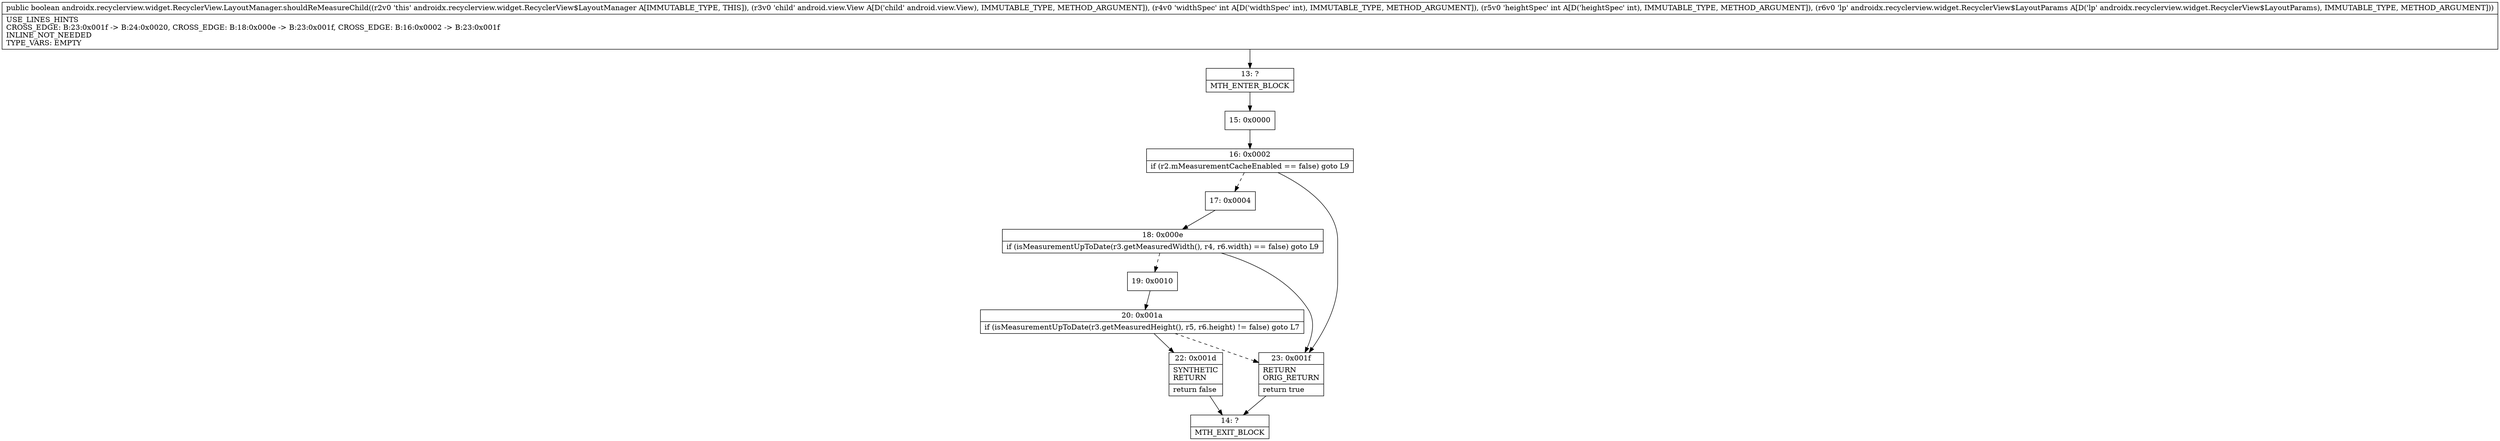 digraph "CFG forandroidx.recyclerview.widget.RecyclerView.LayoutManager.shouldReMeasureChild(Landroid\/view\/View;IILandroidx\/recyclerview\/widget\/RecyclerView$LayoutParams;)Z" {
Node_13 [shape=record,label="{13\:\ ?|MTH_ENTER_BLOCK\l}"];
Node_15 [shape=record,label="{15\:\ 0x0000}"];
Node_16 [shape=record,label="{16\:\ 0x0002|if (r2.mMeasurementCacheEnabled == false) goto L9\l}"];
Node_17 [shape=record,label="{17\:\ 0x0004}"];
Node_18 [shape=record,label="{18\:\ 0x000e|if (isMeasurementUpToDate(r3.getMeasuredWidth(), r4, r6.width) == false) goto L9\l}"];
Node_19 [shape=record,label="{19\:\ 0x0010}"];
Node_20 [shape=record,label="{20\:\ 0x001a|if (isMeasurementUpToDate(r3.getMeasuredHeight(), r5, r6.height) != false) goto L7\l}"];
Node_22 [shape=record,label="{22\:\ 0x001d|SYNTHETIC\lRETURN\l|return false\l}"];
Node_14 [shape=record,label="{14\:\ ?|MTH_EXIT_BLOCK\l}"];
Node_23 [shape=record,label="{23\:\ 0x001f|RETURN\lORIG_RETURN\l|return true\l}"];
MethodNode[shape=record,label="{public boolean androidx.recyclerview.widget.RecyclerView.LayoutManager.shouldReMeasureChild((r2v0 'this' androidx.recyclerview.widget.RecyclerView$LayoutManager A[IMMUTABLE_TYPE, THIS]), (r3v0 'child' android.view.View A[D('child' android.view.View), IMMUTABLE_TYPE, METHOD_ARGUMENT]), (r4v0 'widthSpec' int A[D('widthSpec' int), IMMUTABLE_TYPE, METHOD_ARGUMENT]), (r5v0 'heightSpec' int A[D('heightSpec' int), IMMUTABLE_TYPE, METHOD_ARGUMENT]), (r6v0 'lp' androidx.recyclerview.widget.RecyclerView$LayoutParams A[D('lp' androidx.recyclerview.widget.RecyclerView$LayoutParams), IMMUTABLE_TYPE, METHOD_ARGUMENT]))  | USE_LINES_HINTS\lCROSS_EDGE: B:23:0x001f \-\> B:24:0x0020, CROSS_EDGE: B:18:0x000e \-\> B:23:0x001f, CROSS_EDGE: B:16:0x0002 \-\> B:23:0x001f\lINLINE_NOT_NEEDED\lTYPE_VARS: EMPTY\l}"];
MethodNode -> Node_13;Node_13 -> Node_15;
Node_15 -> Node_16;
Node_16 -> Node_17[style=dashed];
Node_16 -> Node_23;
Node_17 -> Node_18;
Node_18 -> Node_19[style=dashed];
Node_18 -> Node_23;
Node_19 -> Node_20;
Node_20 -> Node_22;
Node_20 -> Node_23[style=dashed];
Node_22 -> Node_14;
Node_23 -> Node_14;
}

